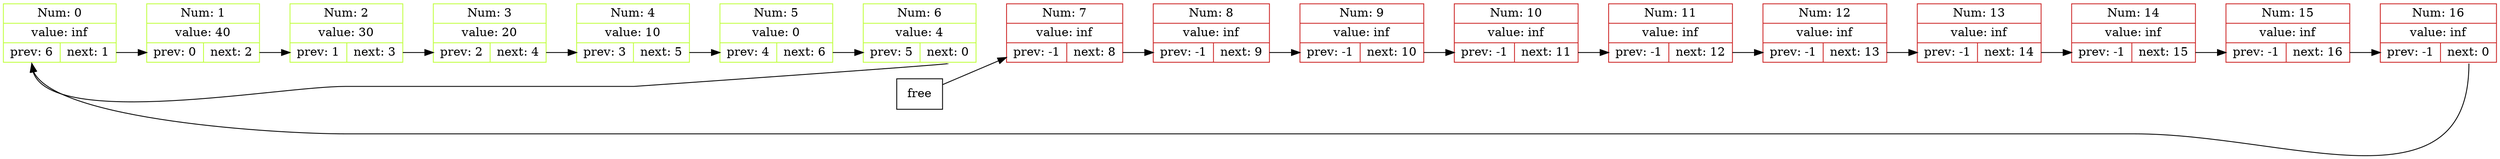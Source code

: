 digraph g {
		rankdir=LR	{
		node [shape=record];
		struct0 [label="<id>Num: 0 | value: inf | {<pr>prev: 6| <nt>next: 1}" color="olivedrab1"];
		struct1 [label="<id>Num: 1 | value: 40 | {<pr>prev: 0| <nt>next: 2}" color="olivedrab1"];
		struct2 [label="<id>Num: 2 | value: 30 | {<pr>prev: 1| <nt>next: 3}" color="olivedrab1"];
		struct3 [label="<id>Num: 3 | value: 20 | {<pr>prev: 2| <nt>next: 4}" color="olivedrab1"];
		struct4 [label="<id>Num: 4 | value: 10 | {<pr>prev: 3| <nt>next: 5}" color="olivedrab1"];
		struct5 [label="<id>Num: 5 | value: 0 | {<pr>prev: 4| <nt>next: 6}" color="olivedrab1"];
		struct6 [label="<id>Num: 6 | value: 4 | {<pr>prev: 5| <nt>next: 0}" color="olivedrab1"];
		struct7 [label="<id>Num: 7 | value: inf | {<pr>prev: -1| <nt>next: 8}" color="firebrick3"];
		struct8 [label="<id>Num: 8 | value: inf | {<pr>prev: -1| <nt>next: 9}" color="firebrick3"];
		struct9 [label="<id>Num: 9 | value: inf | {<pr>prev: -1| <nt>next: 10}" color="firebrick3"];
		struct10 [label="<id>Num: 10 | value: inf | {<pr>prev: -1| <nt>next: 11}" color="firebrick3"];
		struct11 [label="<id>Num: 11 | value: inf | {<pr>prev: -1| <nt>next: 12}" color="firebrick3"];
		struct12 [label="<id>Num: 12 | value: inf | {<pr>prev: -1| <nt>next: 13}" color="firebrick3"];
		struct13 [label="<id>Num: 13 | value: inf | {<pr>prev: -1| <nt>next: 14}" color="firebrick3"];
		struct14 [label="<id>Num: 14 | value: inf | {<pr>prev: -1| <nt>next: 15}" color="firebrick3"];
		struct15 [label="<id>Num: 15 | value: inf | {<pr>prev: -1| <nt>next: 16}" color="firebrick3"];
		struct16 [label="<id>Num: 16 | value: inf | {<pr>prev: -1| <nt>next: 0}" color="firebrick3"];

		 free
	}
	struct0:id -> struct1:id[style="invis" weight="1000"]
	struct1:id -> struct2:id[style="invis" weight="1000"]
	struct2:id -> struct3:id[style="invis" weight="1000"]
	struct3:id -> struct4:id[style="invis" weight="1000"]
	struct4:id -> struct5:id[style="invis" weight="1000"]
	struct5:id -> struct6:id[style="invis" weight="1000"]
	struct6:id -> struct7:id[style="invis" weight="1000"]
	struct7:id -> struct8:id[style="invis" weight="1000"]
	struct8:id -> struct9:id[style="invis" weight="1000"]
	struct9:id -> struct10:id[style="invis" weight="1000"]
	struct10:id -> struct11:id[style="invis" weight="1000"]
	struct11:id -> struct12:id[style="invis" weight="1000"]
	struct12:id -> struct13:id[style="invis" weight="1000"]
	struct13:id -> struct14:id[style="invis" weight="1000"]
	struct14:id -> struct15:id[style="invis" weight="1000"]
	struct15:id -> struct16:id[style="invis" weight="1000"]
	struct0:nt -> struct1:pr
	struct1:nt -> struct2:pr
	struct2:nt -> struct3:pr
	struct3:nt -> struct4:pr
	struct4:nt -> struct5:pr
	struct5:nt -> struct6:pr
	struct6:nt -> struct0:pr
	struct7:nt -> struct8:pr
	struct8:nt -> struct9:pr
	struct9:nt -> struct10:pr
	struct10:nt -> struct11:pr
	struct11:nt -> struct12:pr
	struct12:nt -> struct13:pr
	struct13:nt -> struct14:pr
	struct14:nt -> struct15:pr
	struct15:nt -> struct16:pr
	struct16:nt -> struct0:pr

	free -> struct7
}
